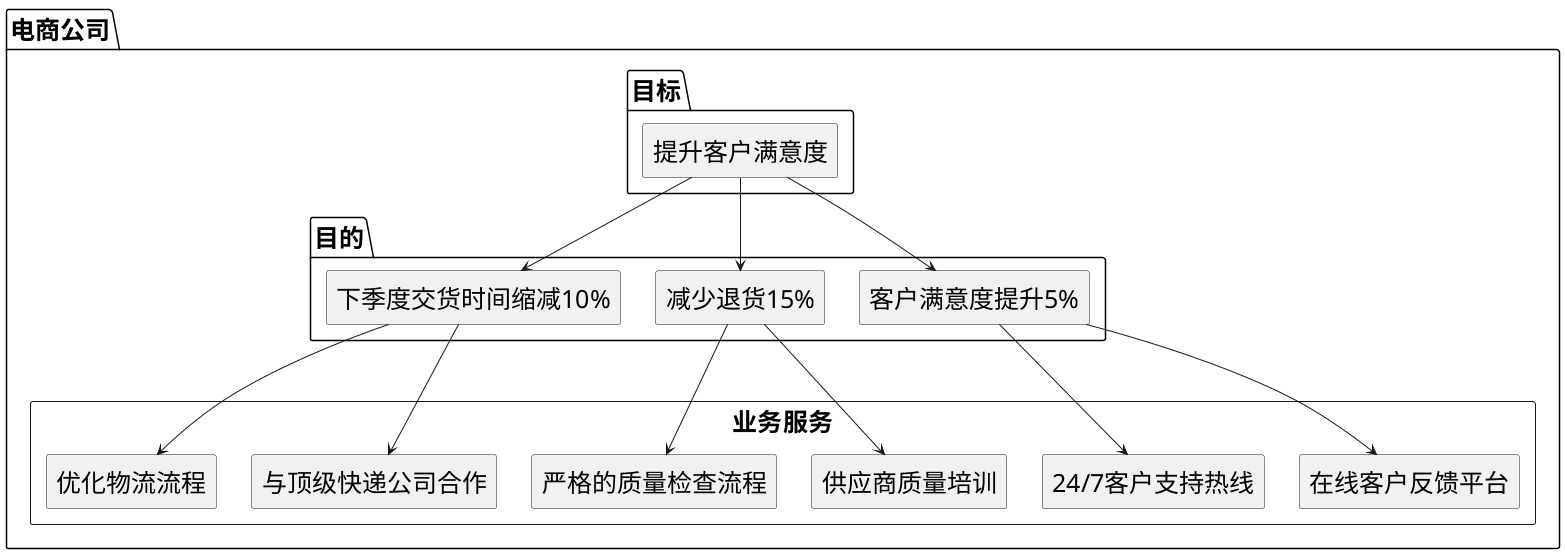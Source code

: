 @startuml

skinparam DefaultFontSize 25

package "电商公司" {
  package "目标" {
    rectangle 提升客户满意度 as Goal1
  }
  package "目的" {
    rectangle "下季度交货时间缩减10%" as Obj1
    rectangle "减少退货15%" as Obj2
    rectangle "客户满意度提升5%" as Obj3
  }  

    rectangle "业务服务" {
      
       rectangle 优化物流流程 as Service1
        rectangle 与顶级快递公司合作 as Service2
       rectangle 严格的质量检查流程 as Service3
        rectangle 供应商质量培训 as Service4
        rectangle "24/7客户支持热线" as Service5
        rectangle 在线客户反馈平台 as Service6
    }

    Goal1 --> Obj1
    Goal1 --> Obj2
    Goal1 --> Obj3

    Obj1 ---> Service1
    Obj1 --> Service2
    Obj2 --> Service3
    Obj2 --> Service4
    Obj3 --> Service5
    Obj3 --> Service6

@enduml
